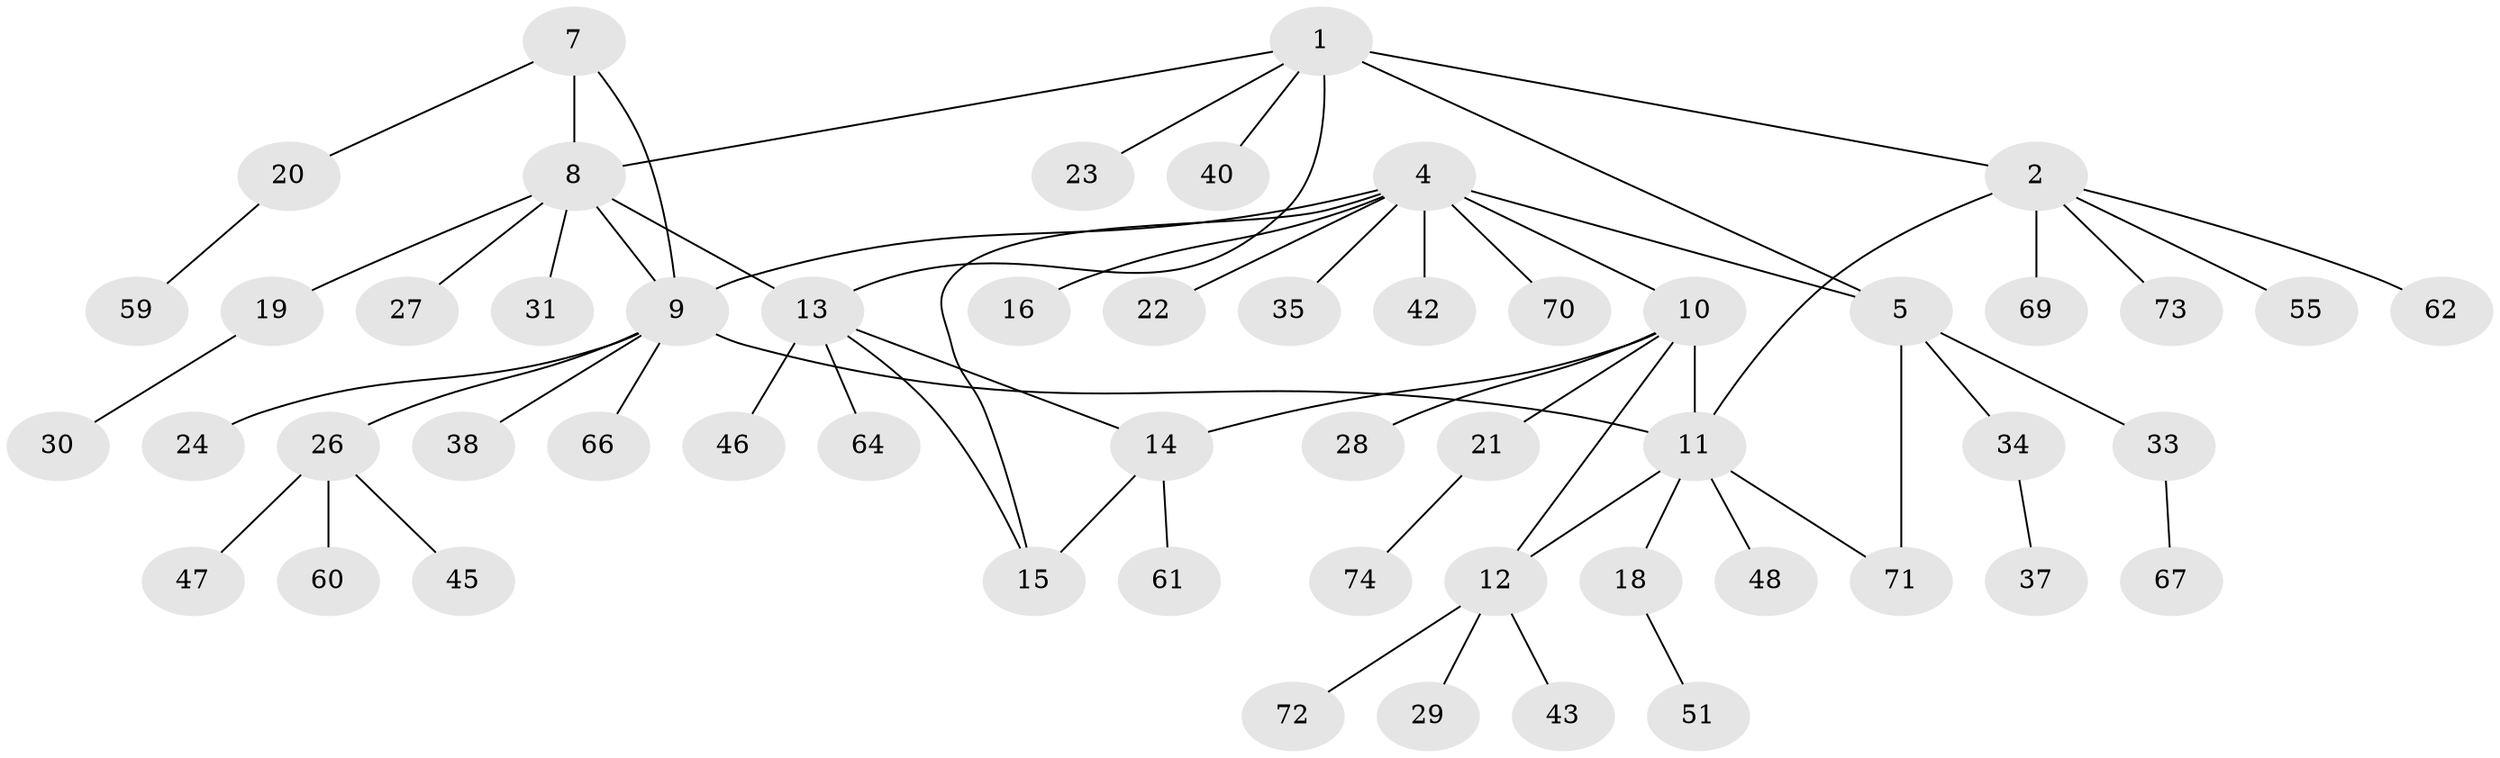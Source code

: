 // original degree distribution, {3: 0.08108108108108109, 8: 0.02702702702702703, 6: 0.013513513513513514, 5: 0.02702702702702703, 7: 0.05405405405405406, 9: 0.02702702702702703, 4: 0.04054054054054054, 1: 0.5675675675675675, 2: 0.16216216216216217}
// Generated by graph-tools (version 1.1) at 2025/42/03/06/25 10:42:08]
// undirected, 54 vertices, 63 edges
graph export_dot {
graph [start="1"]
  node [color=gray90,style=filled];
  1 [super="+3"];
  2 [super="+41"];
  4 [super="+6"];
  5 [super="+25"];
  7;
  8 [super="+57"];
  9 [super="+36"];
  10 [super="+58"];
  11 [super="+39"];
  12 [super="+32"];
  13 [super="+17"];
  14;
  15 [super="+63"];
  16;
  18 [super="+50"];
  19;
  20 [super="+49"];
  21 [super="+52"];
  22;
  23;
  24;
  26 [super="+44"];
  27;
  28;
  29 [super="+65"];
  30;
  31;
  33 [super="+53"];
  34 [super="+54"];
  35;
  37;
  38;
  40;
  42;
  43;
  45;
  46;
  47;
  48 [super="+56"];
  51;
  55;
  59;
  60;
  61 [super="+68"];
  62;
  64;
  66;
  67;
  69;
  70;
  71;
  72;
  73;
  74;
  1 -- 2 [weight=2];
  1 -- 23;
  1 -- 5;
  1 -- 8;
  1 -- 40;
  1 -- 13;
  2 -- 11;
  2 -- 55;
  2 -- 62;
  2 -- 69;
  2 -- 73;
  4 -- 5 [weight=2];
  4 -- 9;
  4 -- 15;
  4 -- 70;
  4 -- 16;
  4 -- 35;
  4 -- 42;
  4 -- 22;
  4 -- 10;
  5 -- 33;
  5 -- 34;
  5 -- 71;
  7 -- 8;
  7 -- 9;
  7 -- 20;
  8 -- 9;
  8 -- 13 [weight=2];
  8 -- 19;
  8 -- 27;
  8 -- 31;
  9 -- 11 [weight=2];
  9 -- 24;
  9 -- 26;
  9 -- 66;
  9 -- 38;
  10 -- 11;
  10 -- 12;
  10 -- 14;
  10 -- 21;
  10 -- 28;
  11 -- 12;
  11 -- 18;
  11 -- 48;
  11 -- 71;
  12 -- 29;
  12 -- 43;
  12 -- 72;
  13 -- 14;
  13 -- 15;
  13 -- 46;
  13 -- 64;
  14 -- 15;
  14 -- 61;
  18 -- 51;
  19 -- 30;
  20 -- 59;
  21 -- 74;
  26 -- 47;
  26 -- 60;
  26 -- 45;
  33 -- 67;
  34 -- 37;
}
